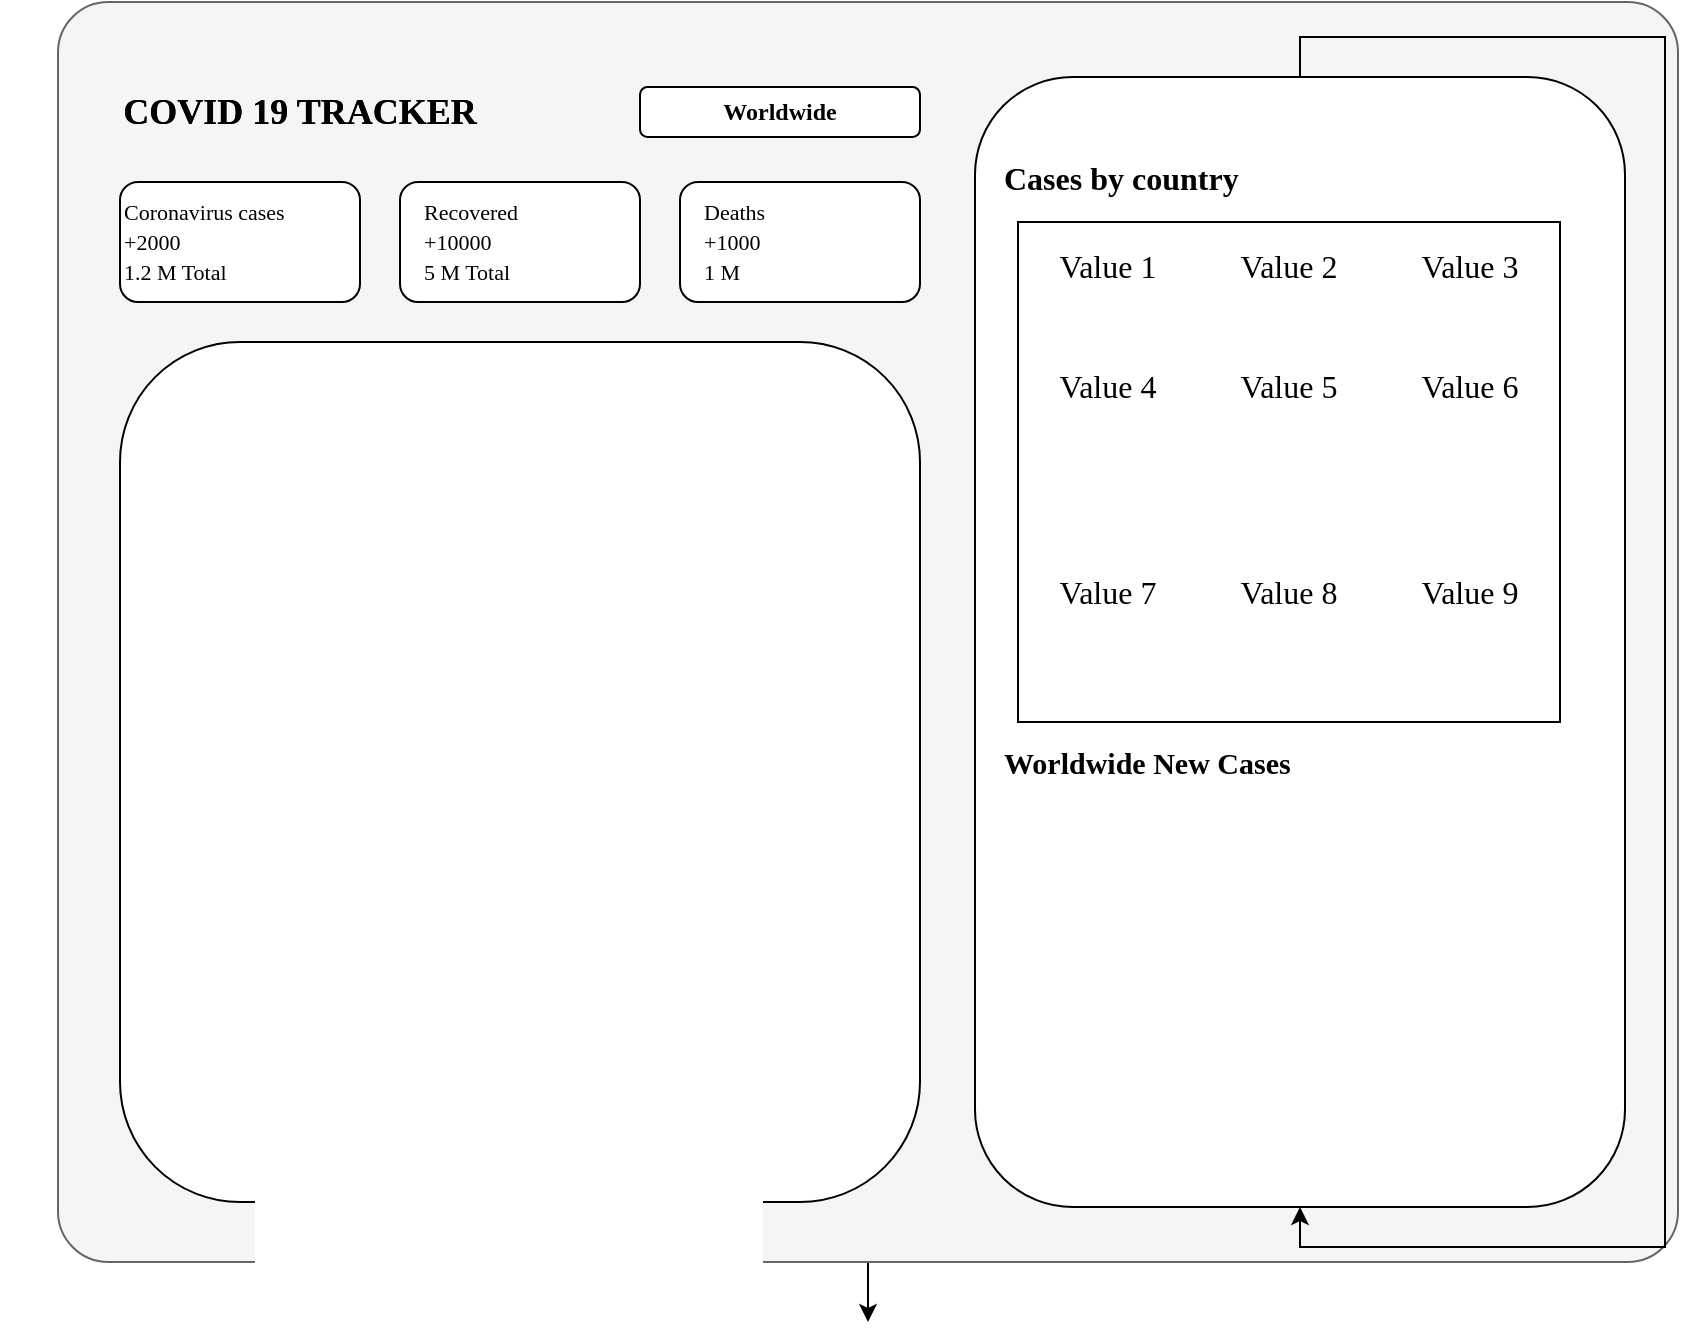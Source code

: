 <mxfile version="16.1.0" type="github">
  <diagram id="3Crq4_KV-nDT9Y6_sYC2" name="Page-1">
    <mxGraphModel dx="2012" dy="643" grid="1" gridSize="10" guides="1" tooltips="1" connect="1" arrows="1" fold="1" page="1" pageScale="1" pageWidth="827" pageHeight="1169" math="0" shadow="0">
      <root>
        <mxCell id="0" />
        <mxCell id="1" parent="0" />
        <mxCell id="N5s0nT0ETq4uiykgFlMe-3" style="edgeStyle=orthogonalEdgeStyle;rounded=0;orthogonalLoop=1;jettySize=auto;html=1;" edge="1" parent="1" source="N5s0nT0ETq4uiykgFlMe-2">
          <mxGeometry relative="1" as="geometry">
            <mxPoint x="414" y="770" as="targetPoint" />
          </mxGeometry>
        </mxCell>
        <mxCell id="N5s0nT0ETq4uiykgFlMe-2" value="" style="rounded=1;whiteSpace=wrap;html=1;arcSize=4;fillColor=#f5f5f5;strokeColor=#666666;fontColor=#333333;fontStyle=1" vertex="1" parent="1">
          <mxGeometry x="9" y="110" width="810" height="630" as="geometry" />
        </mxCell>
        <mxCell id="N5s0nT0ETq4uiykgFlMe-4" value="&lt;h2&gt;COVID 19 TRACKER&lt;/h2&gt;" style="text;html=1;strokeColor=none;fillColor=none;align=center;verticalAlign=middle;whiteSpace=wrap;rounded=0;fontFamily=Tahoma;" vertex="1" parent="1">
          <mxGeometry x="-20" y="130" width="300" height="70" as="geometry" />
        </mxCell>
        <mxCell id="N5s0nT0ETq4uiykgFlMe-5" value="&lt;b&gt;Worldwide&lt;/b&gt;" style="rounded=1;whiteSpace=wrap;html=1;fontFamily=Tahoma;" vertex="1" parent="1">
          <mxGeometry x="300" y="152.5" width="140" height="25" as="geometry" />
        </mxCell>
        <mxCell id="N5s0nT0ETq4uiykgFlMe-6" value="" style="rounded=1;whiteSpace=wrap;html=1;fontFamily=Tahoma;" vertex="1" parent="1">
          <mxGeometry x="40" y="200" width="120" height="60" as="geometry" />
        </mxCell>
        <mxCell id="N5s0nT0ETq4uiykgFlMe-7" value="&lt;font style=&quot;font-size: 11px&quot;&gt;Coronavirus cases&lt;/font&gt;" style="text;html=1;strokeColor=none;fillColor=none;align=left;verticalAlign=middle;whiteSpace=wrap;rounded=0;fontFamily=Tahoma;" vertex="1" parent="1">
          <mxGeometry x="40" y="200" width="100" height="30" as="geometry" />
        </mxCell>
        <mxCell id="N5s0nT0ETq4uiykgFlMe-8" value="&lt;span style=&quot;font-size: 11px&quot;&gt;+2000&lt;/span&gt;" style="text;html=1;strokeColor=none;fillColor=none;align=left;verticalAlign=middle;whiteSpace=wrap;rounded=0;fontFamily=Tahoma;" vertex="1" parent="1">
          <mxGeometry x="40" y="215" width="100" height="30" as="geometry" />
        </mxCell>
        <mxCell id="N5s0nT0ETq4uiykgFlMe-9" value="&lt;span style=&quot;font-size: 11px&quot;&gt;1.2 M Total&lt;/span&gt;" style="text;html=1;strokeColor=none;fillColor=none;align=left;verticalAlign=middle;whiteSpace=wrap;rounded=0;fontFamily=Tahoma;" vertex="1" parent="1">
          <mxGeometry x="40" y="230" width="100" height="30" as="geometry" />
        </mxCell>
        <mxCell id="N5s0nT0ETq4uiykgFlMe-11" value="&lt;h2&gt;COVID 19 TRACKER&lt;/h2&gt;" style="text;html=1;strokeColor=none;fillColor=none;align=center;verticalAlign=middle;whiteSpace=wrap;rounded=0;fontFamily=Tahoma;" vertex="1" parent="1">
          <mxGeometry x="-20" y="130" width="300" height="70" as="geometry" />
        </mxCell>
        <mxCell id="N5s0nT0ETq4uiykgFlMe-12" value="" style="rounded=1;whiteSpace=wrap;html=1;fontFamily=Tahoma;fontSize=11;" vertex="1" parent="1">
          <mxGeometry x="180" y="200" width="120" height="60" as="geometry" />
        </mxCell>
        <mxCell id="N5s0nT0ETq4uiykgFlMe-13" value="" style="rounded=1;whiteSpace=wrap;html=1;fontFamily=Tahoma;fontSize=11;" vertex="1" parent="1">
          <mxGeometry x="320" y="200" width="120" height="60" as="geometry" />
        </mxCell>
        <mxCell id="N5s0nT0ETq4uiykgFlMe-15" value="Recovered" style="text;html=1;strokeColor=none;fillColor=none;align=left;verticalAlign=middle;whiteSpace=wrap;rounded=0;fontFamily=Tahoma;fontSize=11;" vertex="1" parent="1">
          <mxGeometry x="190" y="200" width="60" height="30" as="geometry" />
        </mxCell>
        <mxCell id="N5s0nT0ETq4uiykgFlMe-16" value="Deaths" style="text;html=1;strokeColor=none;fillColor=none;align=left;verticalAlign=middle;whiteSpace=wrap;rounded=0;fontFamily=Tahoma;fontSize=11;" vertex="1" parent="1">
          <mxGeometry x="330" y="200" width="60" height="30" as="geometry" />
        </mxCell>
        <mxCell id="N5s0nT0ETq4uiykgFlMe-17" value="+10000" style="text;html=1;strokeColor=none;fillColor=none;align=left;verticalAlign=middle;whiteSpace=wrap;rounded=0;fontFamily=Tahoma;fontSize=11;" vertex="1" parent="1">
          <mxGeometry x="190" y="215" width="60" height="30" as="geometry" />
        </mxCell>
        <mxCell id="N5s0nT0ETq4uiykgFlMe-18" value="5 M Total" style="text;html=1;strokeColor=none;fillColor=none;align=left;verticalAlign=middle;whiteSpace=wrap;rounded=0;fontFamily=Tahoma;fontSize=11;" vertex="1" parent="1">
          <mxGeometry x="190" y="230" width="60" height="30" as="geometry" />
        </mxCell>
        <mxCell id="N5s0nT0ETq4uiykgFlMe-19" value="+1000" style="text;html=1;strokeColor=none;fillColor=none;align=left;verticalAlign=middle;whiteSpace=wrap;rounded=0;fontFamily=Tahoma;fontSize=11;" vertex="1" parent="1">
          <mxGeometry x="330" y="215" width="60" height="30" as="geometry" />
        </mxCell>
        <mxCell id="N5s0nT0ETq4uiykgFlMe-20" value="1 M" style="text;html=1;strokeColor=none;fillColor=none;align=left;verticalAlign=middle;whiteSpace=wrap;rounded=0;fontFamily=Tahoma;fontSize=11;" vertex="1" parent="1">
          <mxGeometry x="330" y="230" width="60" height="30" as="geometry" />
        </mxCell>
        <mxCell id="N5s0nT0ETq4uiykgFlMe-24" value="" style="rounded=1;whiteSpace=wrap;html=1;fontFamily=Tahoma;fontSize=11;" vertex="1" parent="1">
          <mxGeometry x="40" y="280" width="400" height="430" as="geometry" />
        </mxCell>
        <mxCell id="N5s0nT0ETq4uiykgFlMe-25" value="" style="shape=image;html=1;verticalAlign=top;verticalLabelPosition=bottom;labelBackgroundColor=#ffffff;imageAspect=0;aspect=fixed;image=https://cdn2.iconfinder.com/data/icons/google-ios-7-app-icons/120/google_maps.png;fontFamily=Tahoma;fontSize=11;" vertex="1" parent="1">
          <mxGeometry x="180" y="420" width="120" height="120" as="geometry" />
        </mxCell>
        <mxCell id="N5s0nT0ETq4uiykgFlMe-26" value="" style="rounded=1;whiteSpace=wrap;html=1;fontFamily=Tahoma;fontSize=11;rotation=90;align=left;" vertex="1" parent="1">
          <mxGeometry x="347.5" y="267.5" width="565" height="325" as="geometry" />
        </mxCell>
        <mxCell id="N5s0nT0ETq4uiykgFlMe-27" style="edgeStyle=orthogonalEdgeStyle;rounded=0;orthogonalLoop=1;jettySize=auto;html=1;exitX=0;exitY=0.5;exitDx=0;exitDy=0;fontFamily=Tahoma;fontSize=11;" edge="1" parent="1" source="N5s0nT0ETq4uiykgFlMe-26" target="N5s0nT0ETq4uiykgFlMe-26">
          <mxGeometry relative="1" as="geometry" />
        </mxCell>
        <mxCell id="N5s0nT0ETq4uiykgFlMe-28" value="Cases by country" style="text;html=1;strokeColor=none;fillColor=none;align=left;verticalAlign=middle;whiteSpace=wrap;rounded=0;fontFamily=Tahoma;fontSize=16;fontStyle=1" vertex="1" parent="1">
          <mxGeometry x="480" y="177.5" width="160" height="40" as="geometry" />
        </mxCell>
        <mxCell id="N5s0nT0ETq4uiykgFlMe-29" value="Worldwide New Cases" style="text;html=1;strokeColor=none;fillColor=none;align=left;verticalAlign=middle;whiteSpace=wrap;rounded=0;fontFamily=Tahoma;fontSize=15;fontStyle=1" vertex="1" parent="1">
          <mxGeometry x="480" y="470" width="200" height="40" as="geometry" />
        </mxCell>
        <mxCell id="N5s0nT0ETq4uiykgFlMe-30" value="" style="shape=image;html=1;verticalAlign=top;verticalLabelPosition=bottom;labelBackgroundColor=#ffffff;imageAspect=0;aspect=fixed;image=https://cdn4.iconfinder.com/data/icons/iphone-calculator-shopping-report/128/barChart.png;fontFamily=Tahoma;fontSize=15;" vertex="1" parent="1">
          <mxGeometry x="480" y="500" width="198" height="198" as="geometry" />
        </mxCell>
        <mxCell id="N5s0nT0ETq4uiykgFlMe-31" value="" style="shape=table;html=1;whiteSpace=wrap;startSize=0;container=1;collapsible=0;childLayout=tableLayout;columnLines=0;rowLines=0;fontFamily=Tahoma;fontSize=16;" vertex="1" parent="1">
          <mxGeometry x="489" y="220" width="271" height="250" as="geometry" />
        </mxCell>
        <mxCell id="N5s0nT0ETq4uiykgFlMe-32" value="" style="shape=partialRectangle;html=1;whiteSpace=wrap;collapsible=0;dropTarget=0;pointerEvents=0;fillColor=none;top=0;left=0;bottom=0;right=0;points=[[0,0.5],[1,0.5]];portConstraint=eastwest;fontFamily=Tahoma;fontSize=16;" vertex="1" parent="N5s0nT0ETq4uiykgFlMe-31">
          <mxGeometry width="271" height="44" as="geometry" />
        </mxCell>
        <mxCell id="N5s0nT0ETq4uiykgFlMe-33" value="Value 1" style="shape=partialRectangle;html=1;whiteSpace=wrap;connectable=0;fillColor=none;top=0;left=0;bottom=0;right=0;overflow=hidden;pointerEvents=1;fontFamily=Tahoma;fontSize=16;" vertex="1" parent="N5s0nT0ETq4uiykgFlMe-32">
          <mxGeometry width="90" height="44" as="geometry">
            <mxRectangle width="90" height="44" as="alternateBounds" />
          </mxGeometry>
        </mxCell>
        <mxCell id="N5s0nT0ETq4uiykgFlMe-34" value="Value 2" style="shape=partialRectangle;html=1;whiteSpace=wrap;connectable=0;fillColor=none;top=0;left=0;bottom=0;right=0;overflow=hidden;pointerEvents=1;fontFamily=Tahoma;fontSize=16;" vertex="1" parent="N5s0nT0ETq4uiykgFlMe-32">
          <mxGeometry x="90" width="91" height="44" as="geometry">
            <mxRectangle width="91" height="44" as="alternateBounds" />
          </mxGeometry>
        </mxCell>
        <mxCell id="N5s0nT0ETq4uiykgFlMe-35" value="Value 3" style="shape=partialRectangle;html=1;whiteSpace=wrap;connectable=0;fillColor=none;top=0;left=0;bottom=0;right=0;overflow=hidden;pointerEvents=1;fontFamily=Tahoma;fontSize=16;" vertex="1" parent="N5s0nT0ETq4uiykgFlMe-32">
          <mxGeometry x="181" width="90" height="44" as="geometry">
            <mxRectangle width="90" height="44" as="alternateBounds" />
          </mxGeometry>
        </mxCell>
        <mxCell id="N5s0nT0ETq4uiykgFlMe-36" value="" style="shape=partialRectangle;html=1;whiteSpace=wrap;collapsible=0;dropTarget=0;pointerEvents=0;fillColor=none;top=0;left=0;bottom=0;right=0;points=[[0,0.5],[1,0.5]];portConstraint=eastwest;fontFamily=Tahoma;fontSize=16;" vertex="1" parent="N5s0nT0ETq4uiykgFlMe-31">
          <mxGeometry y="44" width="271" height="75" as="geometry" />
        </mxCell>
        <mxCell id="N5s0nT0ETq4uiykgFlMe-37" value="Value 4" style="shape=partialRectangle;html=1;whiteSpace=wrap;connectable=0;fillColor=none;top=0;left=0;bottom=0;right=0;overflow=hidden;pointerEvents=1;fontFamily=Tahoma;fontSize=16;" vertex="1" parent="N5s0nT0ETq4uiykgFlMe-36">
          <mxGeometry width="90" height="75" as="geometry">
            <mxRectangle width="90" height="75" as="alternateBounds" />
          </mxGeometry>
        </mxCell>
        <mxCell id="N5s0nT0ETq4uiykgFlMe-38" value="Value 5" style="shape=partialRectangle;html=1;whiteSpace=wrap;connectable=0;fillColor=none;top=0;left=0;bottom=0;right=0;overflow=hidden;pointerEvents=1;fontFamily=Tahoma;fontSize=16;" vertex="1" parent="N5s0nT0ETq4uiykgFlMe-36">
          <mxGeometry x="90" width="91" height="75" as="geometry">
            <mxRectangle width="91" height="75" as="alternateBounds" />
          </mxGeometry>
        </mxCell>
        <mxCell id="N5s0nT0ETq4uiykgFlMe-39" value="Value 6" style="shape=partialRectangle;html=1;whiteSpace=wrap;connectable=0;fillColor=none;top=0;left=0;bottom=0;right=0;overflow=hidden;pointerEvents=1;fontFamily=Tahoma;fontSize=16;" vertex="1" parent="N5s0nT0ETq4uiykgFlMe-36">
          <mxGeometry x="181" width="90" height="75" as="geometry">
            <mxRectangle width="90" height="75" as="alternateBounds" />
          </mxGeometry>
        </mxCell>
        <mxCell id="N5s0nT0ETq4uiykgFlMe-40" value="" style="shape=partialRectangle;html=1;whiteSpace=wrap;collapsible=0;dropTarget=0;pointerEvents=0;fillColor=none;top=0;left=0;bottom=0;right=0;points=[[0,0.5],[1,0.5]];portConstraint=eastwest;fontFamily=Tahoma;fontSize=16;" vertex="1" parent="N5s0nT0ETq4uiykgFlMe-31">
          <mxGeometry y="119" width="271" height="131" as="geometry" />
        </mxCell>
        <mxCell id="N5s0nT0ETq4uiykgFlMe-41" value="Value 7" style="shape=partialRectangle;html=1;whiteSpace=wrap;connectable=0;fillColor=none;top=0;left=0;bottom=0;right=0;overflow=hidden;pointerEvents=1;fontFamily=Tahoma;fontSize=16;" vertex="1" parent="N5s0nT0ETq4uiykgFlMe-40">
          <mxGeometry width="90" height="131" as="geometry">
            <mxRectangle width="90" height="131" as="alternateBounds" />
          </mxGeometry>
        </mxCell>
        <mxCell id="N5s0nT0ETq4uiykgFlMe-42" value="Value 8" style="shape=partialRectangle;html=1;whiteSpace=wrap;connectable=0;fillColor=none;top=0;left=0;bottom=0;right=0;overflow=hidden;pointerEvents=1;fontFamily=Tahoma;fontSize=16;" vertex="1" parent="N5s0nT0ETq4uiykgFlMe-40">
          <mxGeometry x="90" width="91" height="131" as="geometry">
            <mxRectangle width="91" height="131" as="alternateBounds" />
          </mxGeometry>
        </mxCell>
        <mxCell id="N5s0nT0ETq4uiykgFlMe-43" value="Value 9" style="shape=partialRectangle;html=1;whiteSpace=wrap;connectable=0;fillColor=none;top=0;left=0;bottom=0;right=0;overflow=hidden;pointerEvents=1;fontFamily=Tahoma;fontSize=16;" vertex="1" parent="N5s0nT0ETq4uiykgFlMe-40">
          <mxGeometry x="181" width="90" height="131" as="geometry">
            <mxRectangle width="90" height="131" as="alternateBounds" />
          </mxGeometry>
        </mxCell>
      </root>
    </mxGraphModel>
  </diagram>
</mxfile>
